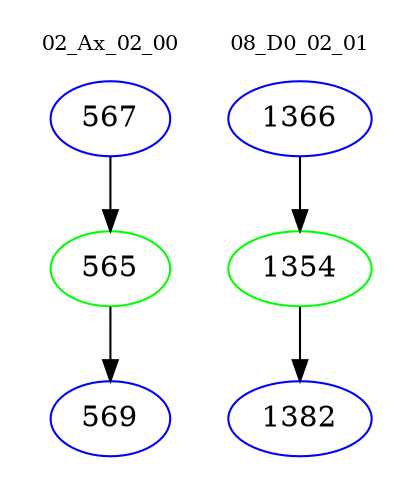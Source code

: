 digraph{
subgraph cluster_0 {
color = white
label = "02_Ax_02_00";
fontsize=10;
T0_567 [label="567", color="blue"]
T0_567 -> T0_565 [color="black"]
T0_565 [label="565", color="green"]
T0_565 -> T0_569 [color="black"]
T0_569 [label="569", color="blue"]
}
subgraph cluster_1 {
color = white
label = "08_D0_02_01";
fontsize=10;
T1_1366 [label="1366", color="blue"]
T1_1366 -> T1_1354 [color="black"]
T1_1354 [label="1354", color="green"]
T1_1354 -> T1_1382 [color="black"]
T1_1382 [label="1382", color="blue"]
}
}

